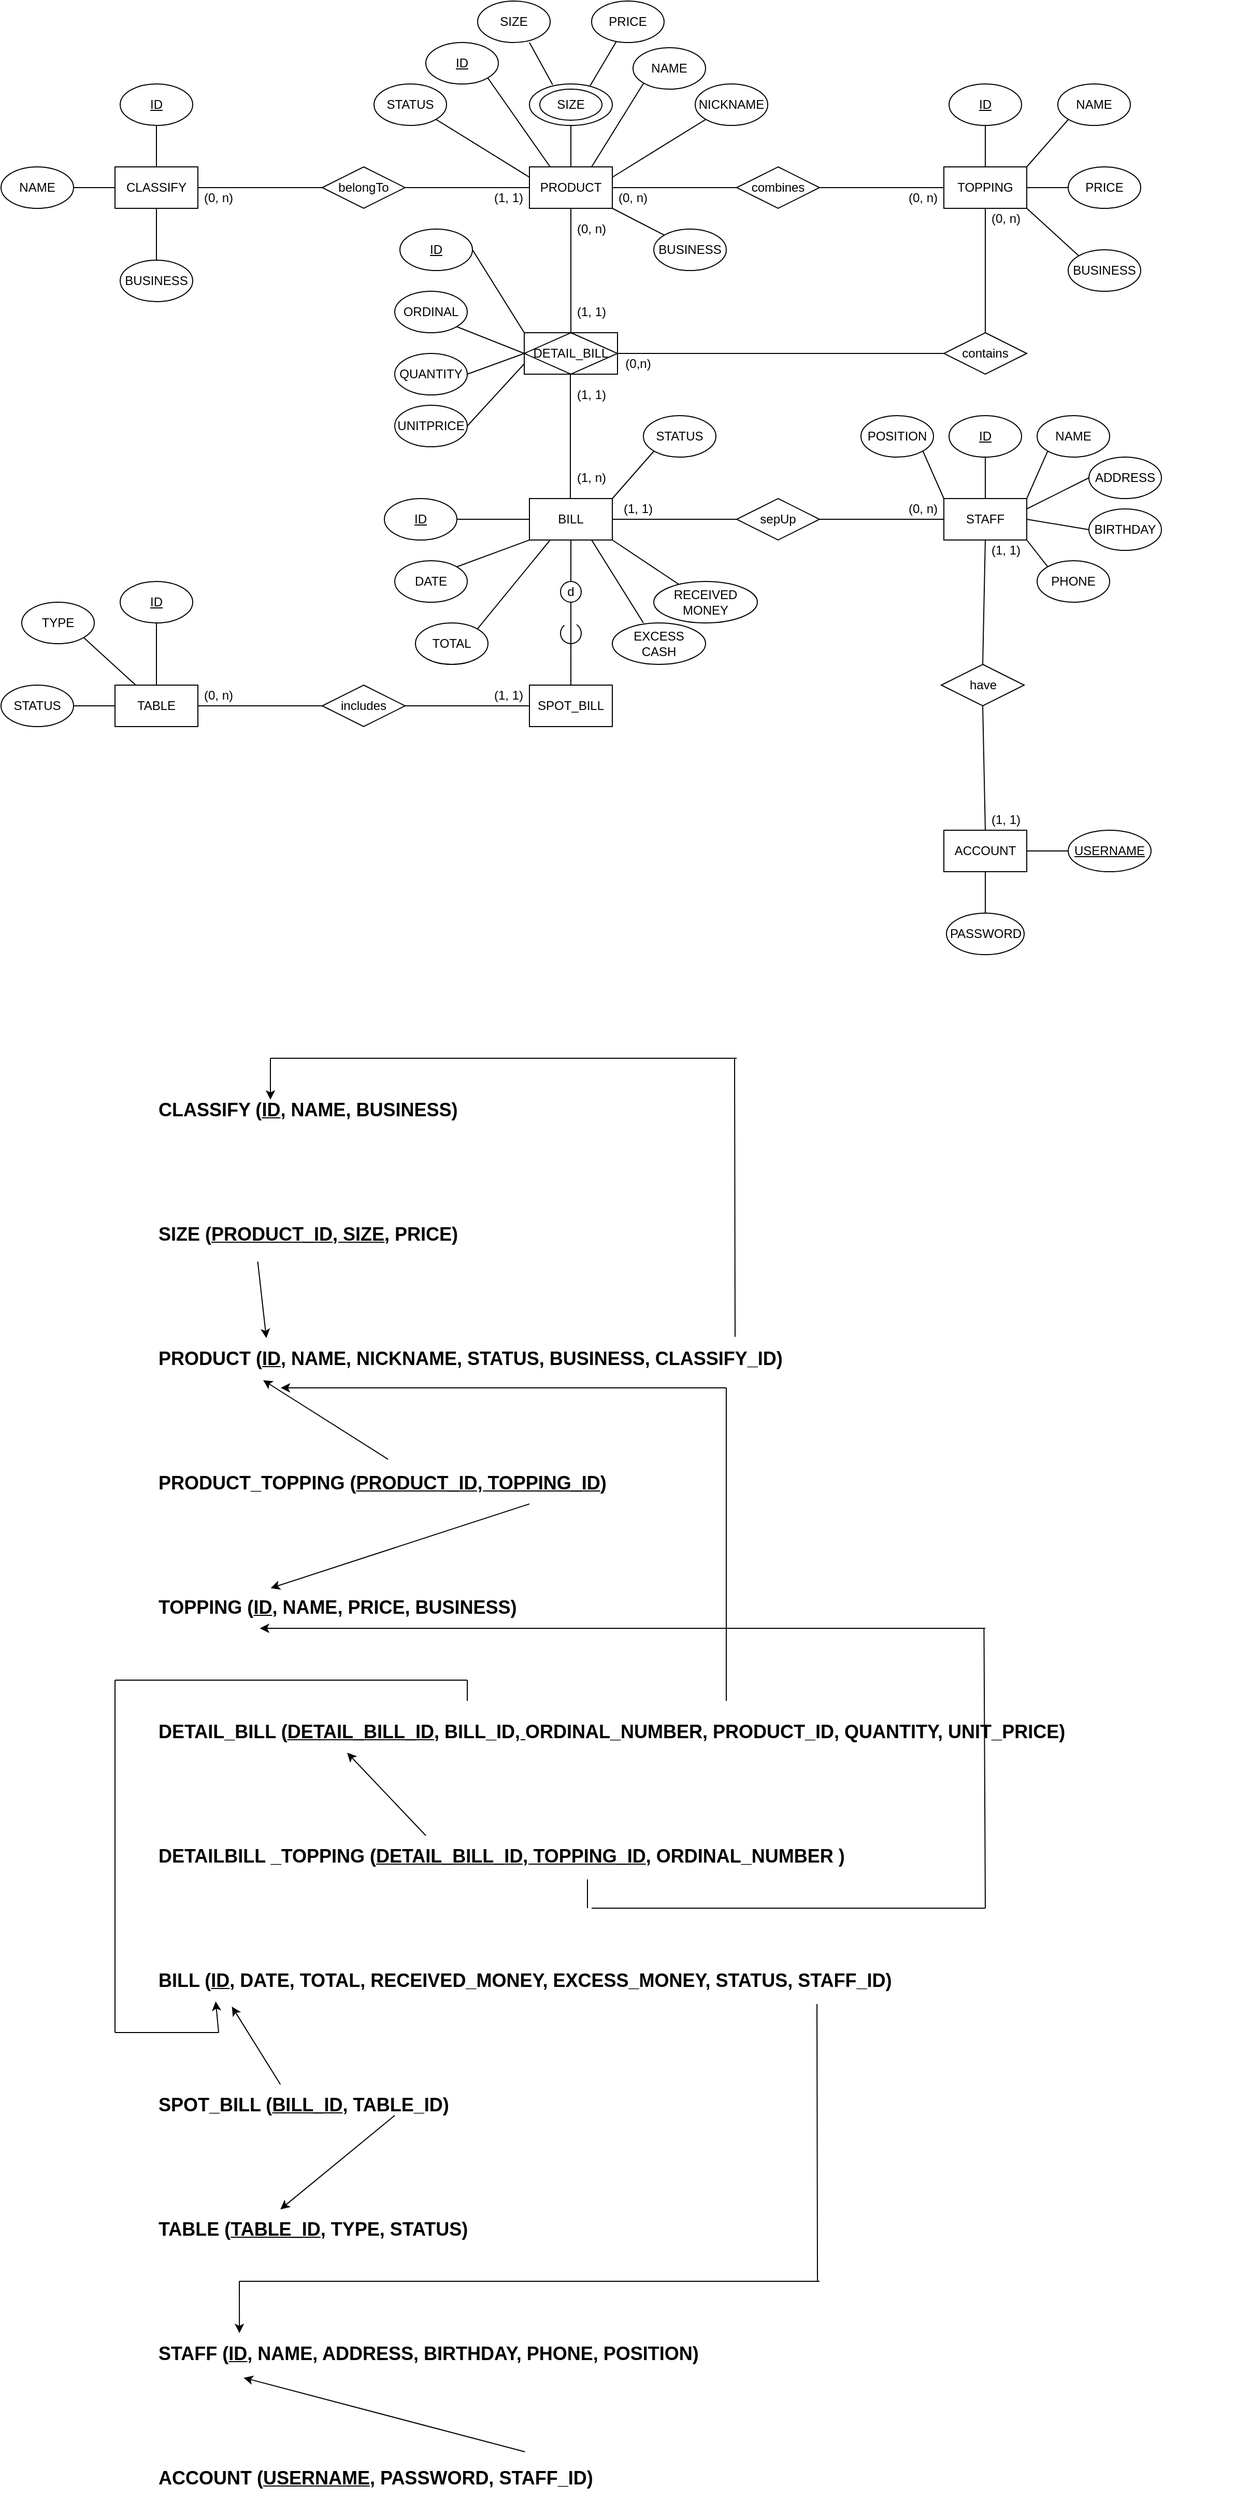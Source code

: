 <mxfile version="16.4.11" type="device"><diagram id="LJKHlnTORe3dfq4fYS4h" name="Page-1"><mxGraphModel dx="2333" dy="916" grid="1" gridSize="10" guides="1" tooltips="1" connect="1" arrows="1" fold="1" page="1" pageScale="1" pageWidth="850" pageHeight="1100" math="0" shadow="0"><root><mxCell id="0"/><mxCell id="1" parent="0"/><mxCell id="7LyKw4VfRoMbL1PpjxNO-1" value="PRODUCT" style="rounded=0;whiteSpace=wrap;html=1;" parent="1" vertex="1"><mxGeometry x="360" y="240" width="80" height="40" as="geometry"/></mxCell><mxCell id="7LyKw4VfRoMbL1PpjxNO-2" value="&lt;u&gt;ID&lt;/u&gt;" style="ellipse;whiteSpace=wrap;html=1;" parent="1" vertex="1"><mxGeometry x="260" y="120" width="70" height="40" as="geometry"/></mxCell><mxCell id="7LyKw4VfRoMbL1PpjxNO-4" value="" style="endArrow=none;html=1;rounded=0;entryX=1;entryY=1;entryDx=0;entryDy=0;exitX=0.25;exitY=0;exitDx=0;exitDy=0;" parent="1" source="7LyKw4VfRoMbL1PpjxNO-1" target="7LyKw4VfRoMbL1PpjxNO-2" edge="1"><mxGeometry width="50" height="50" relative="1" as="geometry"><mxPoint x="400" y="460" as="sourcePoint"/><mxPoint x="450" y="410" as="targetPoint"/></mxGeometry></mxCell><mxCell id="7LyKw4VfRoMbL1PpjxNO-5" value="" style="ellipse;whiteSpace=wrap;html=1;" parent="1" vertex="1"><mxGeometry x="360" y="160" width="80" height="40" as="geometry"/></mxCell><mxCell id="7LyKw4VfRoMbL1PpjxNO-7" value="SIZE" style="ellipse;whiteSpace=wrap;html=1;" parent="1" vertex="1"><mxGeometry x="370" y="165" width="60" height="30" as="geometry"/></mxCell><mxCell id="7LyKw4VfRoMbL1PpjxNO-8" value="" style="endArrow=none;html=1;rounded=0;entryX=0.5;entryY=1;entryDx=0;entryDy=0;" parent="1" target="7LyKw4VfRoMbL1PpjxNO-5" edge="1"><mxGeometry width="50" height="50" relative="1" as="geometry"><mxPoint x="400" y="240" as="sourcePoint"/><mxPoint x="450" y="410" as="targetPoint"/></mxGeometry></mxCell><mxCell id="7LyKw4VfRoMbL1PpjxNO-9" value="NAME" style="ellipse;whiteSpace=wrap;html=1;" parent="1" vertex="1"><mxGeometry x="460" y="125" width="70" height="40" as="geometry"/></mxCell><mxCell id="7LyKw4VfRoMbL1PpjxNO-10" value="" style="endArrow=none;html=1;rounded=0;entryX=0;entryY=1;entryDx=0;entryDy=0;exitX=0.75;exitY=0;exitDx=0;exitDy=0;" parent="1" source="7LyKw4VfRoMbL1PpjxNO-1" target="7LyKw4VfRoMbL1PpjxNO-9" edge="1"><mxGeometry width="50" height="50" relative="1" as="geometry"><mxPoint x="400" y="460" as="sourcePoint"/><mxPoint x="450" y="410" as="targetPoint"/></mxGeometry></mxCell><mxCell id="7LyKw4VfRoMbL1PpjxNO-11" value="SIZE" style="ellipse;whiteSpace=wrap;html=1;" parent="1" vertex="1"><mxGeometry x="310" y="80" width="70" height="40" as="geometry"/></mxCell><mxCell id="7LyKw4VfRoMbL1PpjxNO-12" value="PRICE" style="ellipse;whiteSpace=wrap;html=1;" parent="1" vertex="1"><mxGeometry x="420" y="80" width="70" height="40" as="geometry"/></mxCell><mxCell id="7LyKw4VfRoMbL1PpjxNO-13" value="" style="endArrow=none;html=1;rounded=0;exitX=0.28;exitY=0.02;exitDx=0;exitDy=0;exitPerimeter=0;" parent="1" source="7LyKw4VfRoMbL1PpjxNO-5" edge="1"><mxGeometry width="50" height="50" relative="1" as="geometry"><mxPoint x="400" y="360" as="sourcePoint"/><mxPoint x="360" y="120" as="targetPoint"/></mxGeometry></mxCell><mxCell id="7LyKw4VfRoMbL1PpjxNO-14" value="" style="endArrow=none;html=1;rounded=0;exitX=0.733;exitY=0.04;exitDx=0;exitDy=0;exitPerimeter=0;" parent="1" source="7LyKw4VfRoMbL1PpjxNO-5" target="7LyKw4VfRoMbL1PpjxNO-12" edge="1"><mxGeometry width="50" height="50" relative="1" as="geometry"><mxPoint x="410" y="170" as="sourcePoint"/><mxPoint x="370" y="130" as="targetPoint"/></mxGeometry></mxCell><mxCell id="7LyKw4VfRoMbL1PpjxNO-16" value="NICKNAME" style="ellipse;whiteSpace=wrap;html=1;" parent="1" vertex="1"><mxGeometry x="520" y="160" width="70" height="40" as="geometry"/></mxCell><mxCell id="7LyKw4VfRoMbL1PpjxNO-17" value="STATUS" style="ellipse;whiteSpace=wrap;html=1;" parent="1" vertex="1"><mxGeometry x="210" y="160" width="70" height="40" as="geometry"/></mxCell><mxCell id="7LyKw4VfRoMbL1PpjxNO-18" value="" style="endArrow=none;html=1;rounded=0;entryX=0;entryY=1;entryDx=0;entryDy=0;exitX=1;exitY=0.25;exitDx=0;exitDy=0;" parent="1" source="7LyKw4VfRoMbL1PpjxNO-1" target="7LyKw4VfRoMbL1PpjxNO-16" edge="1"><mxGeometry width="50" height="50" relative="1" as="geometry"><mxPoint x="400" y="360" as="sourcePoint"/><mxPoint x="450" y="310" as="targetPoint"/></mxGeometry></mxCell><mxCell id="7LyKw4VfRoMbL1PpjxNO-19" value="" style="endArrow=none;html=1;rounded=0;entryX=0;entryY=0.25;entryDx=0;entryDy=0;exitX=1;exitY=1;exitDx=0;exitDy=0;" parent="1" source="7LyKw4VfRoMbL1PpjxNO-17" target="7LyKw4VfRoMbL1PpjxNO-1" edge="1"><mxGeometry width="50" height="50" relative="1" as="geometry"><mxPoint x="450" y="260" as="sourcePoint"/><mxPoint x="530" y="230" as="targetPoint"/></mxGeometry></mxCell><mxCell id="7LyKw4VfRoMbL1PpjxNO-20" value="CLASSIFY" style="rounded=0;whiteSpace=wrap;html=1;" parent="1" vertex="1"><mxGeometry x="-40" y="240" width="80" height="40" as="geometry"/></mxCell><mxCell id="7LyKw4VfRoMbL1PpjxNO-21" value="belongTo" style="rhombus;whiteSpace=wrap;html=1;" parent="1" vertex="1"><mxGeometry x="160" y="240" width="80" height="40" as="geometry"/></mxCell><mxCell id="7LyKw4VfRoMbL1PpjxNO-22" value="" style="endArrow=none;html=1;rounded=0;exitX=1;exitY=0.5;exitDx=0;exitDy=0;entryX=0;entryY=0.5;entryDx=0;entryDy=0;" parent="1" source="7LyKw4VfRoMbL1PpjxNO-21" target="7LyKw4VfRoMbL1PpjxNO-1" edge="1"><mxGeometry width="50" height="50" relative="1" as="geometry"><mxPoint x="330" y="260" as="sourcePoint"/><mxPoint x="380" y="210" as="targetPoint"/></mxGeometry></mxCell><mxCell id="7LyKw4VfRoMbL1PpjxNO-23" value="" style="endArrow=none;html=1;rounded=0;exitX=1;exitY=0.5;exitDx=0;exitDy=0;" parent="1" source="7LyKw4VfRoMbL1PpjxNO-20" edge="1"><mxGeometry width="50" height="50" relative="1" as="geometry"><mxPoint x="250" y="270" as="sourcePoint"/><mxPoint x="160" y="260" as="targetPoint"/></mxGeometry></mxCell><mxCell id="7LyKw4VfRoMbL1PpjxNO-24" value="&lt;u&gt;ID&lt;/u&gt;" style="ellipse;whiteSpace=wrap;html=1;" parent="1" vertex="1"><mxGeometry x="-35" y="160" width="70" height="40" as="geometry"/></mxCell><mxCell id="7LyKw4VfRoMbL1PpjxNO-25" value="NAME" style="ellipse;whiteSpace=wrap;html=1;" parent="1" vertex="1"><mxGeometry x="-150" y="240" width="70" height="40" as="geometry"/></mxCell><mxCell id="7LyKw4VfRoMbL1PpjxNO-26" value="" style="endArrow=none;html=1;rounded=0;exitX=0.5;exitY=1;exitDx=0;exitDy=0;entryX=0.5;entryY=0;entryDx=0;entryDy=0;" parent="1" source="7LyKw4VfRoMbL1PpjxNO-24" target="7LyKw4VfRoMbL1PpjxNO-20" edge="1"><mxGeometry width="50" height="50" relative="1" as="geometry"><mxPoint x="330" y="260" as="sourcePoint"/><mxPoint x="380" y="210" as="targetPoint"/></mxGeometry></mxCell><mxCell id="7LyKw4VfRoMbL1PpjxNO-27" value="" style="endArrow=none;html=1;rounded=0;exitX=1;exitY=0.5;exitDx=0;exitDy=0;entryX=0;entryY=0.5;entryDx=0;entryDy=0;" parent="1" source="7LyKw4VfRoMbL1PpjxNO-25" target="7LyKw4VfRoMbL1PpjxNO-20" edge="1"><mxGeometry width="50" height="50" relative="1" as="geometry"><mxPoint x="10" y="210" as="sourcePoint"/><mxPoint x="10" y="250" as="targetPoint"/></mxGeometry></mxCell><mxCell id="7LyKw4VfRoMbL1PpjxNO-28" value="(0, n)" style="text;html=1;strokeColor=none;fillColor=none;align=center;verticalAlign=middle;whiteSpace=wrap;rounded=0;" parent="1" vertex="1"><mxGeometry x="40" y="260" width="40" height="20" as="geometry"/></mxCell><mxCell id="7LyKw4VfRoMbL1PpjxNO-29" value="(1, 1)" style="text;html=1;strokeColor=none;fillColor=none;align=center;verticalAlign=middle;whiteSpace=wrap;rounded=0;" parent="1" vertex="1"><mxGeometry x="320" y="260" width="40" height="20" as="geometry"/></mxCell><mxCell id="7LyKw4VfRoMbL1PpjxNO-30" value="TOPPING" style="rounded=0;whiteSpace=wrap;html=1;" parent="1" vertex="1"><mxGeometry x="760" y="240" width="80" height="40" as="geometry"/></mxCell><mxCell id="7LyKw4VfRoMbL1PpjxNO-31" value="&lt;u&gt;ID&lt;/u&gt;" style="ellipse;whiteSpace=wrap;html=1;" parent="1" vertex="1"><mxGeometry x="765" y="160" width="70" height="40" as="geometry"/></mxCell><mxCell id="7LyKw4VfRoMbL1PpjxNO-32" value="NAME" style="ellipse;whiteSpace=wrap;html=1;" parent="1" vertex="1"><mxGeometry x="870" y="160" width="70" height="40" as="geometry"/></mxCell><mxCell id="7LyKw4VfRoMbL1PpjxNO-33" value="PRICE" style="ellipse;whiteSpace=wrap;html=1;" parent="1" vertex="1"><mxGeometry x="880" y="240" width="70" height="40" as="geometry"/></mxCell><mxCell id="7LyKw4VfRoMbL1PpjxNO-34" value="" style="endArrow=none;html=1;rounded=0;entryX=0.5;entryY=1;entryDx=0;entryDy=0;exitX=0.5;exitY=0;exitDx=0;exitDy=0;" parent="1" source="7LyKw4VfRoMbL1PpjxNO-30" target="7LyKw4VfRoMbL1PpjxNO-31" edge="1"><mxGeometry width="50" height="50" relative="1" as="geometry"><mxPoint x="730" y="260" as="sourcePoint"/><mxPoint x="780" y="210" as="targetPoint"/></mxGeometry></mxCell><mxCell id="7LyKw4VfRoMbL1PpjxNO-35" value="" style="endArrow=none;html=1;rounded=0;entryX=0;entryY=1;entryDx=0;entryDy=0;exitX=1;exitY=0;exitDx=0;exitDy=0;" parent="1" source="7LyKw4VfRoMbL1PpjxNO-30" target="7LyKw4VfRoMbL1PpjxNO-32" edge="1"><mxGeometry width="50" height="50" relative="1" as="geometry"><mxPoint x="810" y="250" as="sourcePoint"/><mxPoint x="810" y="210" as="targetPoint"/></mxGeometry></mxCell><mxCell id="7LyKw4VfRoMbL1PpjxNO-36" value="" style="endArrow=none;html=1;rounded=0;entryX=0;entryY=0.5;entryDx=0;entryDy=0;exitX=1;exitY=0.5;exitDx=0;exitDy=0;" parent="1" source="7LyKw4VfRoMbL1PpjxNO-30" target="7LyKw4VfRoMbL1PpjxNO-33" edge="1"><mxGeometry width="50" height="50" relative="1" as="geometry"><mxPoint x="850" y="250" as="sourcePoint"/><mxPoint x="890.251" y="204.142" as="targetPoint"/></mxGeometry></mxCell><mxCell id="7LyKw4VfRoMbL1PpjxNO-38" value="combines" style="rhombus;whiteSpace=wrap;html=1;" parent="1" vertex="1"><mxGeometry x="560" y="240" width="80" height="40" as="geometry"/></mxCell><mxCell id="7LyKw4VfRoMbL1PpjxNO-39" value="" style="endArrow=none;html=1;rounded=0;exitX=1;exitY=0.5;exitDx=0;exitDy=0;entryX=0;entryY=0.5;entryDx=0;entryDy=0;" parent="1" source="7LyKw4VfRoMbL1PpjxNO-1" target="7LyKw4VfRoMbL1PpjxNO-38" edge="1"><mxGeometry width="50" height="50" relative="1" as="geometry"><mxPoint x="250" y="270" as="sourcePoint"/><mxPoint x="370" y="270" as="targetPoint"/></mxGeometry></mxCell><mxCell id="7LyKw4VfRoMbL1PpjxNO-40" value="" style="endArrow=none;html=1;rounded=0;exitX=1;exitY=0.5;exitDx=0;exitDy=0;entryX=0;entryY=0.5;entryDx=0;entryDy=0;" parent="1" source="7LyKw4VfRoMbL1PpjxNO-38" target="7LyKw4VfRoMbL1PpjxNO-30" edge="1"><mxGeometry width="50" height="50" relative="1" as="geometry"><mxPoint x="450" y="270" as="sourcePoint"/><mxPoint x="570" y="270" as="targetPoint"/></mxGeometry></mxCell><mxCell id="7LyKw4VfRoMbL1PpjxNO-41" value="(0, n)" style="text;html=1;strokeColor=none;fillColor=none;align=center;verticalAlign=middle;whiteSpace=wrap;rounded=0;" parent="1" vertex="1"><mxGeometry x="440" y="260" width="40" height="20" as="geometry"/></mxCell><mxCell id="7LyKw4VfRoMbL1PpjxNO-42" value="(0, n)" style="text;html=1;strokeColor=none;fillColor=none;align=center;verticalAlign=middle;whiteSpace=wrap;rounded=0;" parent="1" vertex="1"><mxGeometry x="720" y="260" width="40" height="20" as="geometry"/></mxCell><mxCell id="7LyKw4VfRoMbL1PpjxNO-50" value="BILL" style="rounded=0;whiteSpace=wrap;html=1;" parent="1" vertex="1"><mxGeometry x="360" y="560" width="80" height="40" as="geometry"/></mxCell><mxCell id="7LyKw4VfRoMbL1PpjxNO-51" value="" style="endArrow=none;html=1;rounded=0;entryX=0.5;entryY=1;entryDx=0;entryDy=0;exitX=0.5;exitY=0;exitDx=0;exitDy=0;" parent="1" source="7LyKw4VfRoMbL1PpjxNO-69" target="7LyKw4VfRoMbL1PpjxNO-1" edge="1"><mxGeometry width="50" height="50" relative="1" as="geometry"><mxPoint x="400" y="390" as="sourcePoint"/><mxPoint x="410" y="510" as="targetPoint"/></mxGeometry></mxCell><mxCell id="7LyKw4VfRoMbL1PpjxNO-55" value="&lt;u&gt;ID&lt;/u&gt;" style="ellipse;whiteSpace=wrap;html=1;" parent="1" vertex="1"><mxGeometry x="235" y="300" width="70" height="40" as="geometry"/></mxCell><mxCell id="7LyKw4VfRoMbL1PpjxNO-56" value="ORDINAL" style="ellipse;whiteSpace=wrap;html=1;" parent="1" vertex="1"><mxGeometry x="230" y="360" width="70" height="40" as="geometry"/></mxCell><mxCell id="7LyKw4VfRoMbL1PpjxNO-57" value="QUANTITY" style="ellipse;whiteSpace=wrap;html=1;" parent="1" vertex="1"><mxGeometry x="230" y="420" width="70" height="40" as="geometry"/></mxCell><mxCell id="7LyKw4VfRoMbL1PpjxNO-68" value="" style="rounded=0;whiteSpace=wrap;html=1;" parent="1" vertex="1"><mxGeometry x="355" y="400" width="90" height="40" as="geometry"/></mxCell><mxCell id="7LyKw4VfRoMbL1PpjxNO-69" value="DETAIL_BILL" style="rhombus;whiteSpace=wrap;html=1;" parent="1" vertex="1"><mxGeometry x="355" y="400" width="90" height="40" as="geometry"/></mxCell><mxCell id="7LyKw4VfRoMbL1PpjxNO-71" value="" style="endArrow=none;html=1;rounded=0;entryX=0.5;entryY=1;entryDx=0;entryDy=0;exitX=0.5;exitY=0;exitDx=0;exitDy=0;" parent="1" edge="1"><mxGeometry width="50" height="50" relative="1" as="geometry"><mxPoint x="399.5" y="560" as="sourcePoint"/><mxPoint x="399.5" y="440" as="targetPoint"/></mxGeometry></mxCell><mxCell id="7LyKw4VfRoMbL1PpjxNO-72" value="" style="endArrow=none;html=1;rounded=0;exitX=1;exitY=0.5;exitDx=0;exitDy=0;entryX=0;entryY=0;entryDx=0;entryDy=0;" parent="1" source="7LyKw4VfRoMbL1PpjxNO-55" target="7LyKw4VfRoMbL1PpjxNO-68" edge="1"><mxGeometry width="50" height="50" relative="1" as="geometry"><mxPoint x="360" y="460" as="sourcePoint"/><mxPoint x="410" y="410" as="targetPoint"/></mxGeometry></mxCell><mxCell id="7LyKw4VfRoMbL1PpjxNO-73" value="" style="endArrow=none;html=1;rounded=0;exitX=1;exitY=1;exitDx=0;exitDy=0;entryX=0;entryY=0.5;entryDx=0;entryDy=0;" parent="1" source="7LyKw4VfRoMbL1PpjxNO-56" target="7LyKw4VfRoMbL1PpjxNO-69" edge="1"><mxGeometry width="50" height="50" relative="1" as="geometry"><mxPoint x="309.749" y="364.142" as="sourcePoint"/><mxPoint x="350" y="410" as="targetPoint"/></mxGeometry></mxCell><mxCell id="7LyKw4VfRoMbL1PpjxNO-74" value="" style="endArrow=none;html=1;rounded=0;exitX=1;exitY=0.5;exitDx=0;exitDy=0;entryX=0;entryY=0.5;entryDx=0;entryDy=0;" parent="1" source="7LyKw4VfRoMbL1PpjxNO-57" target="7LyKw4VfRoMbL1PpjxNO-69" edge="1"><mxGeometry width="50" height="50" relative="1" as="geometry"><mxPoint x="320" y="430" as="sourcePoint"/><mxPoint x="360" y="440" as="targetPoint"/></mxGeometry></mxCell><mxCell id="7LyKw4VfRoMbL1PpjxNO-75" value="(0, n)" style="text;html=1;strokeColor=none;fillColor=none;align=center;verticalAlign=middle;whiteSpace=wrap;rounded=0;" parent="1" vertex="1"><mxGeometry x="400" y="290" width="40" height="20" as="geometry"/></mxCell><mxCell id="7LyKw4VfRoMbL1PpjxNO-76" value="(1, 1)" style="text;html=1;strokeColor=none;fillColor=none;align=center;verticalAlign=middle;whiteSpace=wrap;rounded=0;" parent="1" vertex="1"><mxGeometry x="400" y="370" width="40" height="20" as="geometry"/></mxCell><mxCell id="7LyKw4VfRoMbL1PpjxNO-77" value="(1, 1)" style="text;html=1;strokeColor=none;fillColor=none;align=center;verticalAlign=middle;whiteSpace=wrap;rounded=0;" parent="1" vertex="1"><mxGeometry x="400" y="450" width="40" height="20" as="geometry"/></mxCell><mxCell id="7LyKw4VfRoMbL1PpjxNO-78" value="(1, n)" style="text;html=1;strokeColor=none;fillColor=none;align=center;verticalAlign=middle;whiteSpace=wrap;rounded=0;" parent="1" vertex="1"><mxGeometry x="400" y="530" width="40" height="20" as="geometry"/></mxCell><mxCell id="7LyKw4VfRoMbL1PpjxNO-79" value="&lt;span style=&quot;font-weight: normal&quot;&gt;contains&lt;/span&gt;" style="rhombus;whiteSpace=wrap;html=1;fontStyle=1" parent="1" vertex="1"><mxGeometry x="760" y="400" width="80" height="40" as="geometry"/></mxCell><mxCell id="7LyKw4VfRoMbL1PpjxNO-82" value="" style="endArrow=none;html=1;rounded=0;exitX=1;exitY=0.5;exitDx=0;exitDy=0;entryX=0;entryY=0.5;entryDx=0;entryDy=0;" parent="1" source="7LyKw4VfRoMbL1PpjxNO-68" target="7LyKw4VfRoMbL1PpjxNO-79" edge="1"><mxGeometry width="50" height="50" relative="1" as="geometry"><mxPoint x="360" y="360" as="sourcePoint"/><mxPoint x="410" y="310" as="targetPoint"/></mxGeometry></mxCell><mxCell id="7LyKw4VfRoMbL1PpjxNO-83" value="" style="endArrow=none;html=1;rounded=0;exitX=0.5;exitY=1;exitDx=0;exitDy=0;entryX=0.5;entryY=0;entryDx=0;entryDy=0;" parent="1" source="7LyKw4VfRoMbL1PpjxNO-30" target="7LyKw4VfRoMbL1PpjxNO-79" edge="1"><mxGeometry width="50" height="50" relative="1" as="geometry"><mxPoint x="455" y="430" as="sourcePoint"/><mxPoint x="770" y="430" as="targetPoint"/></mxGeometry></mxCell><mxCell id="7LyKw4VfRoMbL1PpjxNO-84" value="(0, n)" style="text;html=1;strokeColor=none;fillColor=none;align=center;verticalAlign=middle;whiteSpace=wrap;rounded=0;" parent="1" vertex="1"><mxGeometry x="800" y="280" width="40" height="20" as="geometry"/></mxCell><mxCell id="7LyKw4VfRoMbL1PpjxNO-85" value="(0,n)" style="text;html=1;strokeColor=none;fillColor=none;align=center;verticalAlign=middle;whiteSpace=wrap;rounded=0;" parent="1" vertex="1"><mxGeometry x="445" y="420" width="40" height="20" as="geometry"/></mxCell><mxCell id="7LyKw4VfRoMbL1PpjxNO-86" value="BUSINESS" style="ellipse;whiteSpace=wrap;html=1;" parent="1" vertex="1"><mxGeometry x="480" y="300" width="70" height="40" as="geometry"/></mxCell><mxCell id="7LyKw4VfRoMbL1PpjxNO-91" value="" style="endArrow=none;html=1;rounded=0;exitX=0;exitY=0;exitDx=0;exitDy=0;entryX=0;entryY=1;entryDx=0;entryDy=0;" parent="1" source="7LyKw4VfRoMbL1PpjxNO-86" target="7LyKw4VfRoMbL1PpjxNO-41" edge="1"><mxGeometry width="50" height="50" relative="1" as="geometry"><mxPoint x="10" y="210" as="sourcePoint"/><mxPoint x="10" y="250" as="targetPoint"/></mxGeometry></mxCell><mxCell id="7LyKw4VfRoMbL1PpjxNO-92" value="BUSINESS" style="ellipse;whiteSpace=wrap;html=1;" parent="1" vertex="1"><mxGeometry x="880" y="320" width="70" height="40" as="geometry"/></mxCell><mxCell id="7LyKw4VfRoMbL1PpjxNO-93" value="" style="endArrow=none;html=1;rounded=0;entryX=0;entryY=0;entryDx=0;entryDy=0;exitX=1;exitY=0;exitDx=0;exitDy=0;" parent="1" source="7LyKw4VfRoMbL1PpjxNO-84" target="7LyKw4VfRoMbL1PpjxNO-92" edge="1"><mxGeometry width="50" height="50" relative="1" as="geometry"><mxPoint x="850" y="270" as="sourcePoint"/><mxPoint x="890" y="270" as="targetPoint"/></mxGeometry></mxCell><mxCell id="7LyKw4VfRoMbL1PpjxNO-94" value="" style="endArrow=none;html=1;rounded=0;entryX=0.5;entryY=1;entryDx=0;entryDy=0;" parent="1" target="7LyKw4VfRoMbL1PpjxNO-50" edge="1"><mxGeometry width="50" height="50" relative="1" as="geometry"><mxPoint x="400" y="640" as="sourcePoint"/><mxPoint x="420" y="610" as="targetPoint"/></mxGeometry></mxCell><mxCell id="7LyKw4VfRoMbL1PpjxNO-95" value="d" style="ellipse;whiteSpace=wrap;html=1;aspect=fixed;" parent="1" vertex="1"><mxGeometry x="390" y="640" width="20" height="20" as="geometry"/></mxCell><mxCell id="7LyKw4VfRoMbL1PpjxNO-97" value="" style="verticalLabelPosition=bottom;verticalAlign=top;html=1;shape=mxgraph.basic.arc;startAngle=0.3;endAngle=0.1;rotation=-75;" parent="1" vertex="1"><mxGeometry x="390" y="680" width="20" height="20" as="geometry"/></mxCell><mxCell id="7LyKw4VfRoMbL1PpjxNO-99" value="" style="endArrow=none;html=1;rounded=0;entryX=0.5;entryY=1;entryDx=0;entryDy=0;" parent="1" target="7LyKw4VfRoMbL1PpjxNO-95" edge="1"><mxGeometry width="50" height="50" relative="1" as="geometry"><mxPoint x="400" y="700" as="sourcePoint"/><mxPoint x="410" y="610" as="targetPoint"/></mxGeometry></mxCell><mxCell id="7LyKw4VfRoMbL1PpjxNO-100" value="" style="endArrow=none;html=1;rounded=0;entryX=0.017;entryY=0.629;entryDx=0;entryDy=0;entryPerimeter=0;exitX=0.5;exitY=0;exitDx=0;exitDy=0;" parent="1" source="7LyKw4VfRoMbL1PpjxNO-101" target="7LyKw4VfRoMbL1PpjxNO-97" edge="1"><mxGeometry width="50" height="50" relative="1" as="geometry"><mxPoint x="400" y="740" as="sourcePoint"/><mxPoint x="410" y="670" as="targetPoint"/></mxGeometry></mxCell><mxCell id="7LyKw4VfRoMbL1PpjxNO-101" value="SPOT_BILL" style="rounded=0;whiteSpace=wrap;html=1;" parent="1" vertex="1"><mxGeometry x="360" y="740" width="80" height="40" as="geometry"/></mxCell><mxCell id="7LyKw4VfRoMbL1PpjxNO-102" value="TABLE" style="rounded=0;whiteSpace=wrap;html=1;" parent="1" vertex="1"><mxGeometry x="-40" y="740" width="80" height="40" as="geometry"/></mxCell><mxCell id="7LyKw4VfRoMbL1PpjxNO-103" value="includes" style="rhombus;whiteSpace=wrap;html=1;" parent="1" vertex="1"><mxGeometry x="160" y="740" width="80" height="40" as="geometry"/></mxCell><mxCell id="7LyKw4VfRoMbL1PpjxNO-104" value="" style="endArrow=none;html=1;rounded=0;exitX=1;exitY=0.5;exitDx=0;exitDy=0;entryX=0;entryY=0.5;entryDx=0;entryDy=0;" parent="1" source="7LyKw4VfRoMbL1PpjxNO-102" target="7LyKw4VfRoMbL1PpjxNO-103" edge="1"><mxGeometry width="50" height="50" relative="1" as="geometry"><mxPoint x="50" y="270" as="sourcePoint"/><mxPoint x="170" y="270" as="targetPoint"/><Array as="points"/></mxGeometry></mxCell><mxCell id="7LyKw4VfRoMbL1PpjxNO-105" value="" style="endArrow=none;html=1;rounded=0;exitX=0;exitY=0.5;exitDx=0;exitDy=0;entryX=1;entryY=0.5;entryDx=0;entryDy=0;" parent="1" source="7LyKw4VfRoMbL1PpjxNO-101" target="7LyKw4VfRoMbL1PpjxNO-103" edge="1"><mxGeometry width="50" height="50" relative="1" as="geometry"><mxPoint x="50" y="770" as="sourcePoint"/><mxPoint x="170" y="770" as="targetPoint"/><Array as="points"/></mxGeometry></mxCell><mxCell id="7LyKw4VfRoMbL1PpjxNO-106" value="(0, n)" style="text;html=1;strokeColor=none;fillColor=none;align=center;verticalAlign=middle;whiteSpace=wrap;rounded=0;" parent="1" vertex="1"><mxGeometry x="40" y="740" width="40" height="20" as="geometry"/></mxCell><mxCell id="7LyKw4VfRoMbL1PpjxNO-107" value="(1, 1)" style="text;html=1;strokeColor=none;fillColor=none;align=center;verticalAlign=middle;whiteSpace=wrap;rounded=0;" parent="1" vertex="1"><mxGeometry x="320" y="740" width="40" height="20" as="geometry"/></mxCell><mxCell id="7LyKw4VfRoMbL1PpjxNO-108" value="&lt;u&gt;ID&lt;/u&gt;" style="ellipse;whiteSpace=wrap;html=1;" parent="1" vertex="1"><mxGeometry x="-35" y="640" width="70" height="40" as="geometry"/></mxCell><mxCell id="7LyKw4VfRoMbL1PpjxNO-109" value="STATUS" style="ellipse;whiteSpace=wrap;html=1;" parent="1" vertex="1"><mxGeometry x="-150" y="740" width="70" height="40" as="geometry"/></mxCell><mxCell id="7LyKw4VfRoMbL1PpjxNO-110" value="TYPE" style="ellipse;whiteSpace=wrap;html=1;" parent="1" vertex="1"><mxGeometry x="-130" y="660" width="70" height="40" as="geometry"/></mxCell><mxCell id="7LyKw4VfRoMbL1PpjxNO-111" value="" style="endArrow=none;html=1;rounded=0;exitX=0.5;exitY=1;exitDx=0;exitDy=0;entryX=0.5;entryY=0;entryDx=0;entryDy=0;" parent="1" source="7LyKw4VfRoMbL1PpjxNO-108" target="7LyKw4VfRoMbL1PpjxNO-102" edge="1"><mxGeometry width="50" height="50" relative="1" as="geometry"><mxPoint x="50" y="660" as="sourcePoint"/><mxPoint y="730" as="targetPoint"/></mxGeometry></mxCell><mxCell id="7LyKw4VfRoMbL1PpjxNO-112" value="" style="endArrow=none;html=1;rounded=0;exitX=1;exitY=1;exitDx=0;exitDy=0;entryX=0.25;entryY=0;entryDx=0;entryDy=0;" parent="1" source="7LyKw4VfRoMbL1PpjxNO-110" target="7LyKw4VfRoMbL1PpjxNO-102" edge="1"><mxGeometry width="50" height="50" relative="1" as="geometry"><mxPoint x="10" y="690" as="sourcePoint"/><mxPoint x="10" y="750" as="targetPoint"/></mxGeometry></mxCell><mxCell id="7LyKw4VfRoMbL1PpjxNO-113" value="" style="endArrow=none;html=1;rounded=0;exitX=1;exitY=0.5;exitDx=0;exitDy=0;" parent="1" source="7LyKw4VfRoMbL1PpjxNO-109" edge="1"><mxGeometry width="50" height="50" relative="1" as="geometry"><mxPoint x="20" y="700" as="sourcePoint"/><mxPoint x="-40" y="760" as="targetPoint"/></mxGeometry></mxCell><mxCell id="7LyKw4VfRoMbL1PpjxNO-114" value="&lt;u&gt;ID&lt;/u&gt;" style="ellipse;whiteSpace=wrap;html=1;" parent="1" vertex="1"><mxGeometry x="220" y="560" width="70" height="40" as="geometry"/></mxCell><mxCell id="7LyKw4VfRoMbL1PpjxNO-115" value="DATE" style="ellipse;whiteSpace=wrap;html=1;" parent="1" vertex="1"><mxGeometry x="230" y="620" width="70" height="40" as="geometry"/></mxCell><mxCell id="7LyKw4VfRoMbL1PpjxNO-116" value="TOTAL" style="ellipse;whiteSpace=wrap;html=1;" parent="1" vertex="1"><mxGeometry x="250" y="680" width="70" height="40" as="geometry"/></mxCell><mxCell id="7LyKw4VfRoMbL1PpjxNO-117" value="STATUS" style="ellipse;whiteSpace=wrap;html=1;" parent="1" vertex="1"><mxGeometry x="470" y="480" width="70" height="40" as="geometry"/></mxCell><mxCell id="7LyKw4VfRoMbL1PpjxNO-118" value="" style="endArrow=none;html=1;rounded=0;exitX=1;exitY=0.5;exitDx=0;exitDy=0;entryX=0;entryY=0.5;entryDx=0;entryDy=0;" parent="1" source="7LyKw4VfRoMbL1PpjxNO-114" target="7LyKw4VfRoMbL1PpjxNO-50" edge="1"><mxGeometry width="50" height="50" relative="1" as="geometry"><mxPoint x="180" y="560" as="sourcePoint"/><mxPoint x="230" y="510" as="targetPoint"/></mxGeometry></mxCell><mxCell id="7LyKw4VfRoMbL1PpjxNO-119" value="" style="endArrow=none;html=1;rounded=0;exitX=1;exitY=0;exitDx=0;exitDy=0;entryX=0;entryY=1;entryDx=0;entryDy=0;" parent="1" source="7LyKw4VfRoMbL1PpjxNO-115" target="7LyKw4VfRoMbL1PpjxNO-50" edge="1"><mxGeometry width="50" height="50" relative="1" as="geometry"><mxPoint x="330" y="590" as="sourcePoint"/><mxPoint x="370" y="590" as="targetPoint"/></mxGeometry></mxCell><mxCell id="7LyKw4VfRoMbL1PpjxNO-120" value="" style="endArrow=none;html=1;rounded=0;exitX=1;exitY=0;exitDx=0;exitDy=0;entryX=0.25;entryY=1;entryDx=0;entryDy=0;" parent="1" source="7LyKw4VfRoMbL1PpjxNO-116" target="7LyKw4VfRoMbL1PpjxNO-50" edge="1"><mxGeometry width="50" height="50" relative="1" as="geometry"><mxPoint x="330" y="650" as="sourcePoint"/><mxPoint x="370" y="610" as="targetPoint"/></mxGeometry></mxCell><mxCell id="7LyKw4VfRoMbL1PpjxNO-121" value="STAFF" style="rounded=0;whiteSpace=wrap;html=1;" parent="1" vertex="1"><mxGeometry x="760" y="560" width="80" height="40" as="geometry"/></mxCell><mxCell id="7LyKw4VfRoMbL1PpjxNO-122" value="" style="endArrow=none;html=1;rounded=0;exitX=1;exitY=0;exitDx=0;exitDy=0;entryX=0;entryY=1;entryDx=0;entryDy=0;" parent="1" source="7LyKw4VfRoMbL1PpjxNO-50" target="7LyKw4VfRoMbL1PpjxNO-117" edge="1"><mxGeometry width="50" height="50" relative="1" as="geometry"><mxPoint x="410" y="560" as="sourcePoint"/><mxPoint x="460" y="510" as="targetPoint"/></mxGeometry></mxCell><mxCell id="7LyKw4VfRoMbL1PpjxNO-123" value="RECEIVED MONEY" style="ellipse;whiteSpace=wrap;html=1;" parent="1" vertex="1"><mxGeometry x="480" y="640" width="100" height="40" as="geometry"/></mxCell><mxCell id="7LyKw4VfRoMbL1PpjxNO-124" value="EXCESS &lt;br&gt;CASH" style="ellipse;whiteSpace=wrap;html=1;" parent="1" vertex="1"><mxGeometry x="440" y="680" width="90" height="40" as="geometry"/></mxCell><mxCell id="7LyKw4VfRoMbL1PpjxNO-125" value="" style="endArrow=none;html=1;rounded=0;exitX=1;exitY=1;exitDx=0;exitDy=0;" parent="1" source="7LyKw4VfRoMbL1PpjxNO-50" target="7LyKw4VfRoMbL1PpjxNO-123" edge="1"><mxGeometry width="50" height="50" relative="1" as="geometry"><mxPoint x="450" y="570" as="sourcePoint"/><mxPoint x="490.251" y="524.142" as="targetPoint"/></mxGeometry></mxCell><mxCell id="7LyKw4VfRoMbL1PpjxNO-126" value="" style="endArrow=none;html=1;rounded=0;exitX=0.75;exitY=1;exitDx=0;exitDy=0;" parent="1" source="7LyKw4VfRoMbL1PpjxNO-50" edge="1"><mxGeometry width="50" height="50" relative="1" as="geometry"><mxPoint x="450" y="610" as="sourcePoint"/><mxPoint x="470" y="680" as="targetPoint"/></mxGeometry></mxCell><mxCell id="7LyKw4VfRoMbL1PpjxNO-127" value="sepUp" style="rhombus;whiteSpace=wrap;html=1;" parent="1" vertex="1"><mxGeometry x="560" y="560" width="80" height="40" as="geometry"/></mxCell><mxCell id="7LyKw4VfRoMbL1PpjxNO-128" value="" style="endArrow=none;html=1;rounded=0;exitX=1;exitY=0.5;exitDx=0;exitDy=0;entryX=0;entryY=0.5;entryDx=0;entryDy=0;" parent="1" source="7LyKw4VfRoMbL1PpjxNO-50" target="7LyKw4VfRoMbL1PpjxNO-127" edge="1"><mxGeometry width="50" height="50" relative="1" as="geometry"><mxPoint x="300" y="540" as="sourcePoint"/><mxPoint x="350" y="490" as="targetPoint"/></mxGeometry></mxCell><mxCell id="7LyKw4VfRoMbL1PpjxNO-129" value="" style="endArrow=none;html=1;rounded=0;exitX=1;exitY=0.5;exitDx=0;exitDy=0;entryX=0;entryY=0.5;entryDx=0;entryDy=0;" parent="1" source="7LyKw4VfRoMbL1PpjxNO-127" target="7LyKw4VfRoMbL1PpjxNO-121" edge="1"><mxGeometry width="50" height="50" relative="1" as="geometry"><mxPoint x="450" y="590" as="sourcePoint"/><mxPoint x="570" y="590" as="targetPoint"/></mxGeometry></mxCell><mxCell id="7LyKw4VfRoMbL1PpjxNO-130" value="(0, n)" style="text;html=1;strokeColor=none;fillColor=none;align=center;verticalAlign=middle;whiteSpace=wrap;rounded=0;" parent="1" vertex="1"><mxGeometry x="720" y="560" width="40" height="20" as="geometry"/></mxCell><mxCell id="7LyKw4VfRoMbL1PpjxNO-131" value="(1, 1)" style="text;html=1;strokeColor=none;fillColor=none;align=center;verticalAlign=middle;whiteSpace=wrap;rounded=0;" parent="1" vertex="1"><mxGeometry x="445" y="560" width="40" height="20" as="geometry"/></mxCell><mxCell id="7LyKw4VfRoMbL1PpjxNO-132" value="&lt;u&gt;ID&lt;/u&gt;" style="ellipse;whiteSpace=wrap;html=1;" parent="1" vertex="1"><mxGeometry x="765" y="480" width="70" height="40" as="geometry"/></mxCell><mxCell id="7LyKw4VfRoMbL1PpjxNO-133" value="NAME" style="ellipse;whiteSpace=wrap;html=1;" parent="1" vertex="1"><mxGeometry x="850" y="480" width="70" height="40" as="geometry"/></mxCell><mxCell id="7LyKw4VfRoMbL1PpjxNO-134" value="ADDRESS" style="ellipse;whiteSpace=wrap;html=1;" parent="1" vertex="1"><mxGeometry x="900" y="520" width="70" height="40" as="geometry"/></mxCell><mxCell id="7LyKw4VfRoMbL1PpjxNO-135" value="BIRTHDAY" style="ellipse;whiteSpace=wrap;html=1;" parent="1" vertex="1"><mxGeometry x="900" y="570" width="70" height="40" as="geometry"/></mxCell><mxCell id="7LyKw4VfRoMbL1PpjxNO-136" value="PHONE" style="ellipse;whiteSpace=wrap;html=1;" parent="1" vertex="1"><mxGeometry x="850" y="620" width="70" height="40" as="geometry"/></mxCell><mxCell id="7LyKw4VfRoMbL1PpjxNO-137" value="POSITION" style="ellipse;whiteSpace=wrap;html=1;" parent="1" vertex="1"><mxGeometry x="680" y="480" width="70" height="40" as="geometry"/></mxCell><mxCell id="7LyKw4VfRoMbL1PpjxNO-138" value="" style="endArrow=none;html=1;rounded=0;exitX=0.5;exitY=0;exitDx=0;exitDy=0;entryX=0.5;entryY=1;entryDx=0;entryDy=0;" parent="1" source="7LyKw4VfRoMbL1PpjxNO-121" target="7LyKw4VfRoMbL1PpjxNO-132" edge="1"><mxGeometry width="50" height="50" relative="1" as="geometry"><mxPoint x="610" y="540" as="sourcePoint"/><mxPoint x="660" y="490" as="targetPoint"/></mxGeometry></mxCell><mxCell id="7LyKw4VfRoMbL1PpjxNO-139" value="" style="endArrow=none;html=1;rounded=0;exitX=1;exitY=0;exitDx=0;exitDy=0;entryX=0;entryY=1;entryDx=0;entryDy=0;" parent="1" source="7LyKw4VfRoMbL1PpjxNO-121" target="7LyKw4VfRoMbL1PpjxNO-133" edge="1"><mxGeometry width="50" height="50" relative="1" as="geometry"><mxPoint x="810" y="570" as="sourcePoint"/><mxPoint x="880" y="530" as="targetPoint"/></mxGeometry></mxCell><mxCell id="7LyKw4VfRoMbL1PpjxNO-140" value="" style="endArrow=none;html=1;rounded=0;exitX=1;exitY=0.25;exitDx=0;exitDy=0;entryX=0;entryY=0.5;entryDx=0;entryDy=0;" parent="1" source="7LyKw4VfRoMbL1PpjxNO-121" target="7LyKw4VfRoMbL1PpjxNO-134" edge="1"><mxGeometry width="50" height="50" relative="1" as="geometry"><mxPoint x="850" y="570" as="sourcePoint"/><mxPoint x="880" y="520" as="targetPoint"/></mxGeometry></mxCell><mxCell id="7LyKw4VfRoMbL1PpjxNO-141" value="" style="endArrow=none;html=1;rounded=0;exitX=1;exitY=0.5;exitDx=0;exitDy=0;entryX=0;entryY=0.5;entryDx=0;entryDy=0;" parent="1" source="7LyKw4VfRoMbL1PpjxNO-121" target="7LyKw4VfRoMbL1PpjxNO-135" edge="1"><mxGeometry width="50" height="50" relative="1" as="geometry"><mxPoint x="860" y="580" as="sourcePoint"/><mxPoint x="890" y="530" as="targetPoint"/></mxGeometry></mxCell><mxCell id="7LyKw4VfRoMbL1PpjxNO-142" value="" style="endArrow=none;html=1;rounded=0;exitX=1;exitY=1;exitDx=0;exitDy=0;entryX=0;entryY=0;entryDx=0;entryDy=0;" parent="1" source="7LyKw4VfRoMbL1PpjxNO-121" target="7LyKw4VfRoMbL1PpjxNO-136" edge="1"><mxGeometry width="50" height="50" relative="1" as="geometry"><mxPoint x="870" y="590" as="sourcePoint"/><mxPoint x="900" y="540" as="targetPoint"/></mxGeometry></mxCell><mxCell id="7LyKw4VfRoMbL1PpjxNO-143" value="" style="endArrow=none;html=1;rounded=0;exitX=0;exitY=0;exitDx=0;exitDy=0;entryX=1;entryY=1;entryDx=0;entryDy=0;" parent="1" source="7LyKw4VfRoMbL1PpjxNO-121" target="7LyKw4VfRoMbL1PpjxNO-137" edge="1"><mxGeometry width="50" height="50" relative="1" as="geometry"><mxPoint x="880" y="600" as="sourcePoint"/><mxPoint x="910" y="550" as="targetPoint"/></mxGeometry></mxCell><mxCell id="7LyKw4VfRoMbL1PpjxNO-145" value="ACCOUNT" style="rounded=0;whiteSpace=wrap;html=1;" parent="1" vertex="1"><mxGeometry x="760" y="880" width="80" height="40" as="geometry"/></mxCell><mxCell id="7LyKw4VfRoMbL1PpjxNO-146" value="&lt;u&gt;USERNAME&lt;/u&gt;" style="ellipse;whiteSpace=wrap;html=1;" parent="1" vertex="1"><mxGeometry x="880" y="880" width="80" height="40" as="geometry"/></mxCell><mxCell id="7LyKw4VfRoMbL1PpjxNO-147" value="PASSWORD" style="ellipse;whiteSpace=wrap;html=1;" parent="1" vertex="1"><mxGeometry x="762.5" y="960" width="75" height="40" as="geometry"/></mxCell><mxCell id="7LyKw4VfRoMbL1PpjxNO-150" value="" style="endArrow=none;html=1;rounded=0;exitX=1;exitY=0.5;exitDx=0;exitDy=0;entryX=0;entryY=0.5;entryDx=0;entryDy=0;" parent="1" source="7LyKw4VfRoMbL1PpjxNO-145" target="7LyKw4VfRoMbL1PpjxNO-146" edge="1"><mxGeometry width="50" height="50" relative="1" as="geometry"><mxPoint x="850" y="750.0" as="sourcePoint"/><mxPoint x="870.569" y="775.678" as="targetPoint"/></mxGeometry></mxCell><mxCell id="7LyKw4VfRoMbL1PpjxNO-151" value="" style="endArrow=none;html=1;rounded=0;exitX=0.5;exitY=1;exitDx=0;exitDy=0;entryX=0.5;entryY=0;entryDx=0;entryDy=0;" parent="1" source="7LyKw4VfRoMbL1PpjxNO-145" target="7LyKw4VfRoMbL1PpjxNO-147" edge="1"><mxGeometry width="50" height="50" relative="1" as="geometry"><mxPoint x="860" y="760.0" as="sourcePoint"/><mxPoint x="880.569" y="785.678" as="targetPoint"/></mxGeometry></mxCell><mxCell id="7LyKw4VfRoMbL1PpjxNO-152" value="&lt;span style=&quot;font-weight: normal&quot;&gt;have&lt;/span&gt;" style="rhombus;whiteSpace=wrap;html=1;fontStyle=1" parent="1" vertex="1"><mxGeometry x="757.5" y="720" width="80" height="40" as="geometry"/></mxCell><mxCell id="7LyKw4VfRoMbL1PpjxNO-154" value="" style="endArrow=none;html=1;rounded=0;entryX=0.5;entryY=1;entryDx=0;entryDy=0;exitX=0.5;exitY=0;exitDx=0;exitDy=0;" parent="1" source="7LyKw4VfRoMbL1PpjxNO-152" target="7LyKw4VfRoMbL1PpjxNO-121" edge="1"><mxGeometry width="50" height="50" relative="1" as="geometry"><mxPoint x="740" y="740" as="sourcePoint"/><mxPoint x="790" y="690" as="targetPoint"/></mxGeometry></mxCell><mxCell id="7LyKw4VfRoMbL1PpjxNO-155" value="" style="endArrow=none;html=1;rounded=0;entryX=0.5;entryY=1;entryDx=0;entryDy=0;exitX=0.5;exitY=0;exitDx=0;exitDy=0;" parent="1" source="7LyKw4VfRoMbL1PpjxNO-145" target="7LyKw4VfRoMbL1PpjxNO-152" edge="1"><mxGeometry width="50" height="50" relative="1" as="geometry"><mxPoint x="807.5" y="730" as="sourcePoint"/><mxPoint x="810" y="610" as="targetPoint"/></mxGeometry></mxCell><mxCell id="7LyKw4VfRoMbL1PpjxNO-156" value="(1, 1)" style="text;html=1;strokeColor=none;fillColor=none;align=center;verticalAlign=middle;whiteSpace=wrap;rounded=0;" parent="1" vertex="1"><mxGeometry x="800" y="860" width="40" height="20" as="geometry"/></mxCell><mxCell id="7LyKw4VfRoMbL1PpjxNO-157" value="(1, 1)" style="text;html=1;strokeColor=none;fillColor=none;align=center;verticalAlign=middle;whiteSpace=wrap;rounded=0;" parent="1" vertex="1"><mxGeometry x="800" y="600" width="40" height="20" as="geometry"/></mxCell><mxCell id="7LyKw4VfRoMbL1PpjxNO-159" value="&lt;font style=&quot;font-size: 18px&quot;&gt;CLASSIFY (&lt;u&gt;ID&lt;/u&gt;, NAME, BUSINESS)&lt;/font&gt;" style="text;html=1;strokeColor=none;fillColor=none;align=left;verticalAlign=middle;whiteSpace=wrap;rounded=0;fontStyle=1" parent="1" vertex="1"><mxGeometry y="1130" width="430" height="40" as="geometry"/></mxCell><mxCell id="7LyKw4VfRoMbL1PpjxNO-161" value="&lt;span style=&quot;font-size: 18px&quot;&gt;PRODUCT (&lt;u&gt;ID&lt;/u&gt;, NAME, NICKNAME, STATUS, BUSINESS, CLASSIFY_ID)&lt;/span&gt;" style="text;html=1;strokeColor=none;fillColor=none;align=left;verticalAlign=middle;whiteSpace=wrap;rounded=0;fontStyle=1" parent="1" vertex="1"><mxGeometry y="1370" width="1040" height="40" as="geometry"/></mxCell><mxCell id="7LyKw4VfRoMbL1PpjxNO-162" value="&lt;span style=&quot;font-size: 18px&quot;&gt;SIZE (&lt;u&gt;PRODUCT_ID, SIZE&lt;/u&gt;, PRICE)&lt;/span&gt;" style="text;html=1;strokeColor=none;fillColor=none;align=left;verticalAlign=middle;whiteSpace=wrap;rounded=0;fontStyle=1" parent="1" vertex="1"><mxGeometry y="1250" width="1040" height="40" as="geometry"/></mxCell><mxCell id="7LyKw4VfRoMbL1PpjxNO-163" value="&lt;span style=&quot;font-size: 18px&quot;&gt;TOPPING (&lt;u&gt;ID&lt;/u&gt;, NAME, PRICE, BUSINESS)&lt;/span&gt;" style="text;html=1;strokeColor=none;fillColor=none;align=left;verticalAlign=middle;whiteSpace=wrap;rounded=0;fontStyle=1" parent="1" vertex="1"><mxGeometry y="1610" width="1040" height="40" as="geometry"/></mxCell><mxCell id="7LyKw4VfRoMbL1PpjxNO-164" value="&lt;span style=&quot;font-size: 18px&quot;&gt;PRODUCT_TOPPING (&lt;u&gt;PRODUCT_ID, TOPPING_ID&lt;/u&gt;)&lt;/span&gt;" style="text;html=1;strokeColor=none;fillColor=none;align=left;verticalAlign=middle;whiteSpace=wrap;rounded=0;fontStyle=1" parent="1" vertex="1"><mxGeometry y="1490" width="1040" height="40" as="geometry"/></mxCell><mxCell id="7LyKw4VfRoMbL1PpjxNO-165" value="&lt;span style=&quot;font-size: 18px&quot;&gt;DETAIL_BILL (&lt;u&gt;DETAIL_BILL_ID&lt;/u&gt;, BILL_ID&lt;u&gt;,&amp;nbsp;&lt;/u&gt;&lt;/span&gt;&lt;span style=&quot;font-size: 18px&quot;&gt;ORDINAL_NUMBER&lt;/span&gt;&lt;span style=&quot;font-size: 18px&quot;&gt;, PRODUCT_ID, QUANTITY, UNIT_PRICE)&lt;/span&gt;" style="text;html=1;strokeColor=none;fillColor=none;align=left;verticalAlign=middle;whiteSpace=wrap;rounded=0;fontStyle=1" parent="1" vertex="1"><mxGeometry y="1730" width="1040" height="40" as="geometry"/></mxCell><mxCell id="7LyKw4VfRoMbL1PpjxNO-166" value="&lt;span style=&quot;font-size: 18px&quot;&gt;DETAILBILL _TOPPING (&lt;u&gt;DETAIL_BILL_ID,&amp;nbsp;TOPPING_ID&lt;/u&gt;, ORDINAL_NUMBER )&lt;/span&gt;" style="text;html=1;strokeColor=none;fillColor=none;align=left;verticalAlign=middle;whiteSpace=wrap;rounded=0;fontStyle=1" parent="1" vertex="1"><mxGeometry y="1850" width="1040" height="40" as="geometry"/></mxCell><mxCell id="7LyKw4VfRoMbL1PpjxNO-167" value="&lt;span style=&quot;font-size: 18px&quot;&gt;BILL (&lt;u&gt;ID&lt;/u&gt;, DATE, TOTAL, RECEIVED_MONEY, EXCESS_MONEY, STATUS, STAFF_ID)&lt;/span&gt;&lt;span style=&quot;color: rgba(0 , 0 , 0 , 0) ; font-family: monospace ; font-size: 0px&quot;&gt;%3CmxGraphModel%3E%3Croot%3E%3CmxCell%20id%3D%220%22%2F%3E%3CmxCell%20id%3D%221%22%20parent%3D%220%22%2F%3E%3CmxCell%20id%3D%222%22%20value%3D%22%26lt%3Bspan%20style%3D%26quot%3Bfont-size%3A%2018px%26quot%3B%26gt%3BDETAILBILL%20_TOPPING%20(BILL_ID%2C%20ORDINAL_NUMBER%2C%20TOPPING_ID)%26lt%3B%2Fspan%26gt%3B%22%20style%3D%22text%3Bhtml%3D1%3BstrokeColor%3Dnone%3BfillColor%3Dnone%3Balign%3Dleft%3BverticalAlign%3Dmiddle%3BwhiteSpace%3Dwrap%3Brounded%3D0%3B%22%20vertex%3D%221%22%20parent%3D%221%22%3E%3CmxGeometry%20y%3D%221850%22%20width%3D%221040%22%20height%3D%2240%22%20as%3D%22geometry%22%2F%3E%3C%2FmxCell%3E%3C%2Froot%3E%3C%2FmxGraphModel%3E&lt;/span&gt;" style="text;html=1;strokeColor=none;fillColor=none;align=left;verticalAlign=middle;whiteSpace=wrap;rounded=0;fontStyle=1" parent="1" vertex="1"><mxGeometry y="1970" width="1040" height="40" as="geometry"/></mxCell><mxCell id="7LyKw4VfRoMbL1PpjxNO-168" value="&lt;span style=&quot;font-size: 18px&quot;&gt;SPOT_BILL (&lt;u&gt;BILL_ID&lt;/u&gt;, TABLE_ID)&lt;/span&gt;" style="text;html=1;strokeColor=none;fillColor=none;align=left;verticalAlign=middle;whiteSpace=wrap;rounded=0;fontStyle=1" parent="1" vertex="1"><mxGeometry y="2090" width="1040" height="40" as="geometry"/></mxCell><mxCell id="7LyKw4VfRoMbL1PpjxNO-169" value="&lt;span style=&quot;font-size: 18px&quot;&gt;TABLE (&lt;u&gt;TABLE_ID&lt;/u&gt;, TYPE, STATUS)&lt;/span&gt;" style="text;html=1;strokeColor=none;fillColor=none;align=left;verticalAlign=middle;whiteSpace=wrap;rounded=0;fontStyle=1" parent="1" vertex="1"><mxGeometry y="2210" width="1040" height="40" as="geometry"/></mxCell><mxCell id="7LyKw4VfRoMbL1PpjxNO-170" value="&lt;span style=&quot;font-size: 18px&quot;&gt;STAFF (&lt;u&gt;ID&lt;/u&gt;, NAME, ADDRESS, BIRTHDAY, PHONE, POSITION)&lt;/span&gt;" style="text;html=1;strokeColor=none;fillColor=none;align=left;verticalAlign=middle;whiteSpace=wrap;rounded=0;fontStyle=1" parent="1" vertex="1"><mxGeometry y="2330" width="1040" height="40" as="geometry"/></mxCell><mxCell id="7LyKw4VfRoMbL1PpjxNO-171" value="&lt;span style=&quot;font-size: 18px&quot;&gt;ACCOUNT (&lt;u&gt;USERNAME&lt;/u&gt;, PASSWORD, STAFF_ID)&lt;/span&gt;" style="text;html=1;strokeColor=none;fillColor=none;align=left;verticalAlign=middle;whiteSpace=wrap;rounded=0;fontStyle=1" parent="1" vertex="1"><mxGeometry y="2450" width="1040" height="40" as="geometry"/></mxCell><mxCell id="7LyKw4VfRoMbL1PpjxNO-172" value="" style="endArrow=none;html=1;rounded=0;fontSize=18;exitX=0.537;exitY=-0.031;exitDx=0;exitDy=0;exitPerimeter=0;" parent="1" source="7LyKw4VfRoMbL1PpjxNO-161" edge="1"><mxGeometry width="50" height="50" relative="1" as="geometry"><mxPoint x="310" y="1170" as="sourcePoint"/><mxPoint x="558" y="1100" as="targetPoint"/></mxGeometry></mxCell><mxCell id="7LyKw4VfRoMbL1PpjxNO-175" value="" style="endArrow=none;html=1;rounded=0;fontSize=18;" parent="1" edge="1"><mxGeometry width="50" height="50" relative="1" as="geometry"><mxPoint x="110" y="1100" as="sourcePoint"/><mxPoint x="560" y="1100" as="targetPoint"/></mxGeometry></mxCell><mxCell id="7LyKw4VfRoMbL1PpjxNO-176" value="" style="endArrow=classic;html=1;rounded=0;fontSize=18;" parent="1" edge="1"><mxGeometry width="50" height="50" relative="1" as="geometry"><mxPoint x="110" y="1100" as="sourcePoint"/><mxPoint x="110" y="1140" as="targetPoint"/></mxGeometry></mxCell><mxCell id="7LyKw4VfRoMbL1PpjxNO-177" value="" style="endArrow=classic;html=1;rounded=0;fontSize=18;exitX=0.094;exitY=1.154;exitDx=0;exitDy=0;exitPerimeter=0;entryX=0.102;entryY=0;entryDx=0;entryDy=0;entryPerimeter=0;" parent="1" source="7LyKw4VfRoMbL1PpjxNO-162" target="7LyKw4VfRoMbL1PpjxNO-161" edge="1"><mxGeometry width="50" height="50" relative="1" as="geometry"><mxPoint x="310" y="1320" as="sourcePoint"/><mxPoint x="240" y="1320" as="targetPoint"/></mxGeometry></mxCell><mxCell id="7LyKw4VfRoMbL1PpjxNO-178" value="" style="endArrow=classic;html=1;rounded=0;fontSize=18;entryX=0.099;entryY=1.015;entryDx=0;entryDy=0;entryPerimeter=0;exitX=0.215;exitY=-0.077;exitDx=0;exitDy=0;exitPerimeter=0;" parent="1" source="7LyKw4VfRoMbL1PpjxNO-164" target="7LyKw4VfRoMbL1PpjxNO-161" edge="1"><mxGeometry width="50" height="50" relative="1" as="geometry"><mxPoint x="60" y="1460" as="sourcePoint"/><mxPoint x="360" y="1270" as="targetPoint"/></mxGeometry></mxCell><mxCell id="7LyKw4VfRoMbL1PpjxNO-179" value="" style="endArrow=classic;html=1;rounded=0;fontSize=18;entryX=0.106;entryY=0.031;entryDx=0;entryDy=0;entryPerimeter=0;" parent="1" target="7LyKw4VfRoMbL1PpjxNO-163" edge="1"><mxGeometry width="50" height="50" relative="1" as="geometry"><mxPoint x="360" y="1530" as="sourcePoint"/><mxPoint x="360" y="1430" as="targetPoint"/></mxGeometry></mxCell><mxCell id="7LyKw4VfRoMbL1PpjxNO-180" value="" style="endArrow=none;html=1;rounded=0;fontSize=18;" parent="1" edge="1"><mxGeometry width="50" height="50" relative="1" as="geometry"><mxPoint x="550" y="1720" as="sourcePoint"/><mxPoint x="550" y="1418" as="targetPoint"/></mxGeometry></mxCell><mxCell id="7LyKw4VfRoMbL1PpjxNO-181" value="" style="endArrow=classic;html=1;rounded=0;fontSize=18;" parent="1" edge="1"><mxGeometry width="50" height="50" relative="1" as="geometry"><mxPoint x="550" y="1418" as="sourcePoint"/><mxPoint x="120" y="1418" as="targetPoint"/></mxGeometry></mxCell><mxCell id="7LyKw4VfRoMbL1PpjxNO-183" value="" style="endArrow=none;html=1;rounded=0;fontSize=18;" parent="1" edge="1"><mxGeometry width="50" height="50" relative="1" as="geometry"><mxPoint x="-40" y="1700" as="sourcePoint"/><mxPoint x="300" y="1700" as="targetPoint"/></mxGeometry></mxCell><mxCell id="7LyKw4VfRoMbL1PpjxNO-184" value="" style="endArrow=none;html=1;rounded=0;fontSize=18;" parent="1" edge="1"><mxGeometry width="50" height="50" relative="1" as="geometry"><mxPoint x="-40" y="2040" as="sourcePoint"/><mxPoint x="-40" y="1700" as="targetPoint"/></mxGeometry></mxCell><mxCell id="7LyKw4VfRoMbL1PpjxNO-185" value="" style="endArrow=none;html=1;rounded=0;fontSize=18;" parent="1" edge="1"><mxGeometry width="50" height="50" relative="1" as="geometry"><mxPoint x="-40" y="2040" as="sourcePoint"/><mxPoint x="60" y="2040" as="targetPoint"/></mxGeometry></mxCell><mxCell id="7LyKw4VfRoMbL1PpjxNO-186" value="" style="endArrow=classic;html=1;rounded=0;fontSize=18;entryX=0.055;entryY=1;entryDx=0;entryDy=0;entryPerimeter=0;" parent="1" target="7LyKw4VfRoMbL1PpjxNO-167" edge="1"><mxGeometry width="50" height="50" relative="1" as="geometry"><mxPoint x="60" y="2040" as="sourcePoint"/><mxPoint x="360" y="1890" as="targetPoint"/></mxGeometry></mxCell><mxCell id="7LyKw4VfRoMbL1PpjxNO-187" value="" style="endArrow=classic;html=1;rounded=0;fontSize=18;exitX=0.115;exitY=0;exitDx=0;exitDy=0;exitPerimeter=0;entryX=0.07;entryY=1.123;entryDx=0;entryDy=0;entryPerimeter=0;" parent="1" source="7LyKw4VfRoMbL1PpjxNO-168" target="7LyKw4VfRoMbL1PpjxNO-167" edge="1"><mxGeometry width="50" height="50" relative="1" as="geometry"><mxPoint x="310" y="1940" as="sourcePoint"/><mxPoint x="360" y="1890" as="targetPoint"/></mxGeometry></mxCell><mxCell id="7LyKw4VfRoMbL1PpjxNO-190" value="" style="endArrow=none;html=1;rounded=0;fontSize=18;" parent="1" edge="1"><mxGeometry width="50" height="50" relative="1" as="geometry"><mxPoint x="420" y="1920" as="sourcePoint"/><mxPoint x="800" y="1920" as="targetPoint"/></mxGeometry></mxCell><mxCell id="7LyKw4VfRoMbL1PpjxNO-192" value="" style="endArrow=none;html=1;rounded=0;fontSize=18;entryX=0.768;entryY=1.015;entryDx=0;entryDy=0;entryPerimeter=0;" parent="1" target="7LyKw4VfRoMbL1PpjxNO-163" edge="1"><mxGeometry width="50" height="50" relative="1" as="geometry"><mxPoint x="800" y="1920" as="sourcePoint"/><mxPoint x="800" y="1660" as="targetPoint"/></mxGeometry></mxCell><mxCell id="7LyKw4VfRoMbL1PpjxNO-193" value="" style="endArrow=none;html=1;rounded=0;fontSize=18;entryX=0.4;entryY=1.057;entryDx=0;entryDy=0;entryPerimeter=0;" parent="1" target="7LyKw4VfRoMbL1PpjxNO-166" edge="1"><mxGeometry width="50" height="50" relative="1" as="geometry"><mxPoint x="416" y="1920" as="sourcePoint"/><mxPoint x="360" y="1740" as="targetPoint"/></mxGeometry></mxCell><mxCell id="7LyKw4VfRoMbL1PpjxNO-194" value="" style="endArrow=classic;html=1;rounded=0;fontSize=18;entryX=0.096;entryY=1;entryDx=0;entryDy=0;entryPerimeter=0;" parent="1" target="7LyKw4VfRoMbL1PpjxNO-163" edge="1"><mxGeometry width="50" height="50" relative="1" as="geometry"><mxPoint x="800" y="1650" as="sourcePoint"/><mxPoint x="360" y="1740" as="targetPoint"/></mxGeometry></mxCell><mxCell id="7LyKw4VfRoMbL1PpjxNO-195" value="" style="endArrow=classic;html=1;rounded=0;fontSize=18;entryX=0.115;entryY=0.015;entryDx=0;entryDy=0;entryPerimeter=0;" parent="1" target="7LyKw4VfRoMbL1PpjxNO-169" edge="1"><mxGeometry width="50" height="50" relative="1" as="geometry"><mxPoint x="230" y="2120" as="sourcePoint"/><mxPoint x="360" y="2040" as="targetPoint"/></mxGeometry></mxCell><mxCell id="7LyKw4VfRoMbL1PpjxNO-196" value="" style="endArrow=none;html=1;rounded=0;fontSize=18;entryX=0.613;entryY=1.062;entryDx=0;entryDy=0;entryPerimeter=0;" parent="1" target="7LyKw4VfRoMbL1PpjxNO-167" edge="1"><mxGeometry width="50" height="50" relative="1" as="geometry"><mxPoint x="638" y="2280" as="sourcePoint"/><mxPoint x="630" y="2050" as="targetPoint"/></mxGeometry></mxCell><mxCell id="7LyKw4VfRoMbL1PpjxNO-199" value="" style="endArrow=classic;html=1;rounded=0;fontSize=18;exitX=0.342;exitY=-0.138;exitDx=0;exitDy=0;exitPerimeter=0;entryX=0.081;entryY=1.077;entryDx=0;entryDy=0;entryPerimeter=0;" parent="1" source="7LyKw4VfRoMbL1PpjxNO-171" target="7LyKw4VfRoMbL1PpjxNO-170" edge="1"><mxGeometry width="50" height="50" relative="1" as="geometry"><mxPoint x="310" y="2250" as="sourcePoint"/><mxPoint x="360" y="2200" as="targetPoint"/></mxGeometry></mxCell><mxCell id="7LyKw4VfRoMbL1PpjxNO-201" value="" style="endArrow=none;html=1;rounded=0;fontSize=18;" parent="1" edge="1"><mxGeometry width="50" height="50" relative="1" as="geometry"><mxPoint x="80" y="2280" as="sourcePoint"/><mxPoint x="640" y="2280" as="targetPoint"/></mxGeometry></mxCell><mxCell id="7LyKw4VfRoMbL1PpjxNO-202" value="" style="endArrow=classic;html=1;rounded=0;fontSize=18;entryX=0.077;entryY=0;entryDx=0;entryDy=0;entryPerimeter=0;" parent="1" target="7LyKw4VfRoMbL1PpjxNO-170" edge="1"><mxGeometry width="50" height="50" relative="1" as="geometry"><mxPoint x="80" y="2280" as="sourcePoint"/><mxPoint x="360" y="2200" as="targetPoint"/></mxGeometry></mxCell><mxCell id="FSFcXKSAnjaf9BBtCZBb-1" value="UNITPRICE" style="ellipse;whiteSpace=wrap;html=1;" parent="1" vertex="1"><mxGeometry x="230" y="470" width="70" height="40" as="geometry"/></mxCell><mxCell id="FSFcXKSAnjaf9BBtCZBb-2" value="" style="endArrow=none;html=1;rounded=0;exitX=1;exitY=0.5;exitDx=0;exitDy=0;entryX=0;entryY=0.75;entryDx=0;entryDy=0;" parent="1" source="FSFcXKSAnjaf9BBtCZBb-1" target="7LyKw4VfRoMbL1PpjxNO-68" edge="1"><mxGeometry width="50" height="50" relative="1" as="geometry"><mxPoint x="310.0" y="450" as="sourcePoint"/><mxPoint x="350" y="440" as="targetPoint"/></mxGeometry></mxCell><mxCell id="FSFcXKSAnjaf9BBtCZBb-3" value="" style="endArrow=classic;html=1;rounded=0;entryX=0.177;entryY=1;entryDx=0;entryDy=0;entryPerimeter=0;exitX=0.25;exitY=0;exitDx=0;exitDy=0;" parent="1" source="7LyKw4VfRoMbL1PpjxNO-166" target="7LyKw4VfRoMbL1PpjxNO-165" edge="1"><mxGeometry width="50" height="50" relative="1" as="geometry"><mxPoint x="360" y="1830" as="sourcePoint"/><mxPoint x="410" y="1780" as="targetPoint"/></mxGeometry></mxCell><mxCell id="FSFcXKSAnjaf9BBtCZBb-4" value="" style="endArrow=none;html=1;rounded=0;" parent="1" edge="1"><mxGeometry width="50" height="50" relative="1" as="geometry"><mxPoint x="300" y="1720" as="sourcePoint"/><mxPoint x="300" y="1700" as="targetPoint"/></mxGeometry></mxCell><mxCell id="dRKbJiLxhWxE83Du3507-1" value="BUSINESS" style="ellipse;whiteSpace=wrap;html=1;" vertex="1" parent="1"><mxGeometry x="-35" y="330" width="70" height="40" as="geometry"/></mxCell><mxCell id="dRKbJiLxhWxE83Du3507-2" value="" style="endArrow=none;html=1;rounded=0;exitX=0.5;exitY=0;exitDx=0;exitDy=0;entryX=0.5;entryY=1;entryDx=0;entryDy=0;" edge="1" parent="1" source="dRKbJiLxhWxE83Du3507-1" target="7LyKw4VfRoMbL1PpjxNO-20"><mxGeometry width="50" height="50" relative="1" as="geometry"><mxPoint x="400" y="290" as="sourcePoint"/><mxPoint x="450" y="240" as="targetPoint"/></mxGeometry></mxCell></root></mxGraphModel></diagram></mxfile>